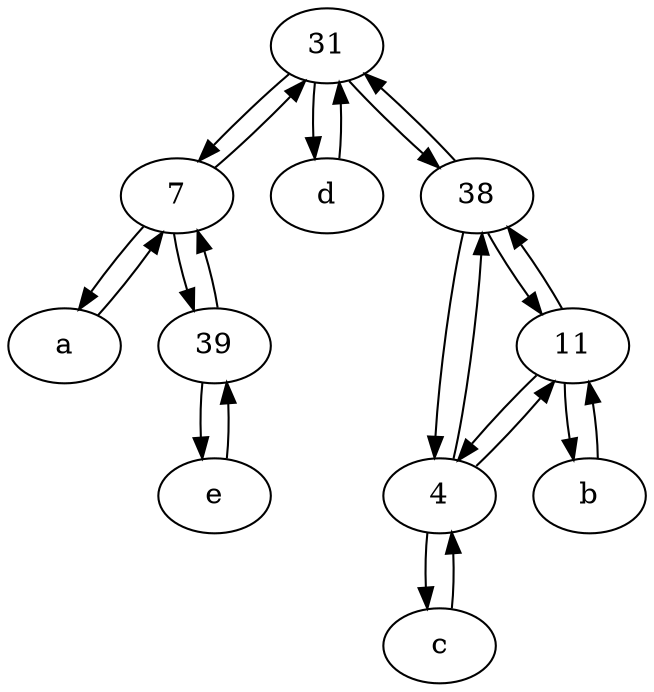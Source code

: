 digraph  {
	31;
	4;
	7;
	d [pos="20,30!"];
	a [pos="40,10!"];
	e [pos="30,50!"];
	b [pos="50,20!"];
	c [pos="20,10!"];
	11;
	39;
	38;
	7 -> 39;
	4 -> c;
	31 -> d;
	7 -> 31;
	11 -> b;
	7 -> a;
	a -> 7;
	b -> 11;
	11 -> 38;
	38 -> 31;
	4 -> 38;
	11 -> 4;
	38 -> 11;
	39 -> 7;
	4 -> 11;
	39 -> e;
	31 -> 7;
	d -> 31;
	38 -> 4;
	e -> 39;
	c -> 4;
	31 -> 38;

	}